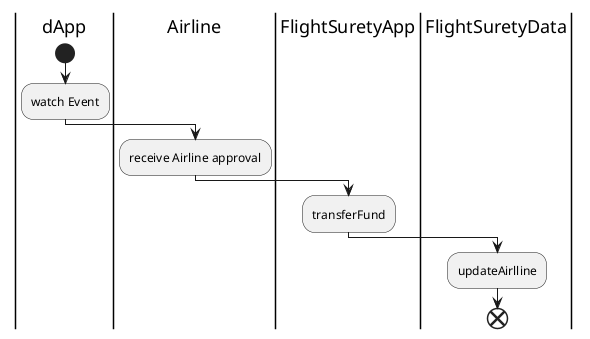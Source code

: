 @startuml
|dApp|
start
:watch Event;
|Airline|
:receive Airline approval;
|FlightSuretyApp|
:transferFund;
|FlightSuretyData|
:updateAirlline;
end

@enduml